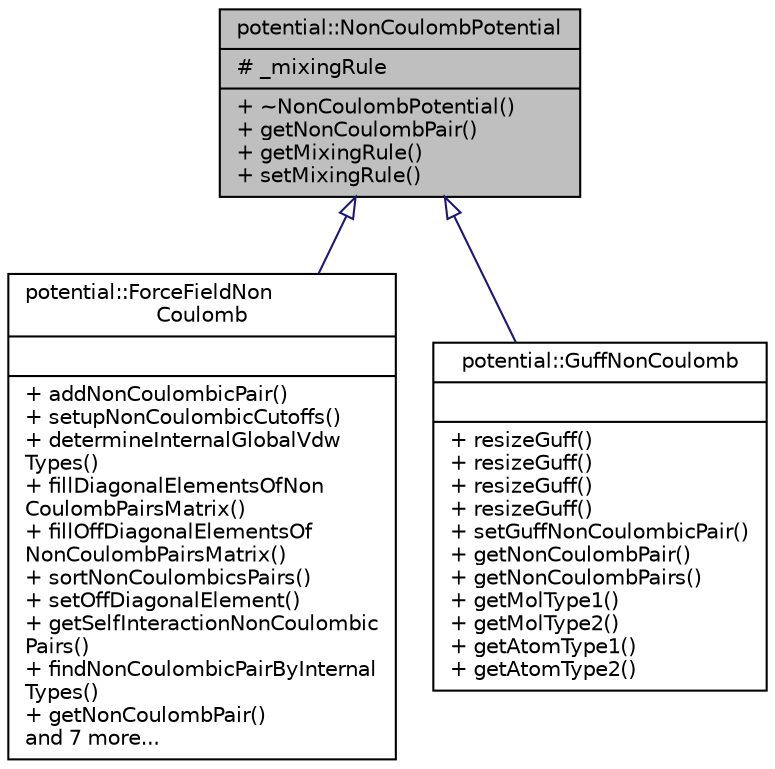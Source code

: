 digraph "potential::NonCoulombPotential"
{
 // LATEX_PDF_SIZE
  edge [fontname="Helvetica",fontsize="10",labelfontname="Helvetica",labelfontsize="10"];
  node [fontname="Helvetica",fontsize="10",shape=record];
  Node1 [label="{potential::NonCoulombPotential\n|# _mixingRule\l|+ ~NonCoulombPotential()\l+ getNonCoulombPair()\l+ getMixingRule()\l+ setMixingRule()\l}",height=0.2,width=0.4,color="black", fillcolor="grey75", style="filled", fontcolor="black",tooltip="NonCoulombPotential is a base class for guff as well as force field non coulomb potentials."];
  Node1 -> Node2 [dir="back",color="midnightblue",fontsize="10",style="solid",arrowtail="onormal",fontname="Helvetica"];
  Node2 [label="{potential::ForceFieldNon\lCoulomb\n||+ addNonCoulombicPair()\l+ setupNonCoulombicCutoffs()\l+ determineInternalGlobalVdw\lTypes()\l+ fillDiagonalElementsOfNon\lCoulombPairsMatrix()\l+ fillOffDiagonalElementsOf\lNonCoulombPairsMatrix()\l+ sortNonCoulombicsPairs()\l+ setOffDiagonalElement()\l+ getSelfInteractionNonCoulombic\lPairs()\l+ findNonCoulombicPairByInternal\lTypes()\l+ getNonCoulombPair()\land 7 more...\l}",height=0.2,width=0.4,color="black", fillcolor="white", style="filled",URL="$classpotential_1_1ForceFieldNonCoulomb.html",tooltip=" "];
  Node1 -> Node3 [dir="back",color="midnightblue",fontsize="10",style="solid",arrowtail="onormal",fontname="Helvetica"];
  Node3 [label="{potential::GuffNonCoulomb\n||+ resizeGuff()\l+ resizeGuff()\l+ resizeGuff()\l+ resizeGuff()\l+ setGuffNonCoulombicPair()\l+ getNonCoulombPair()\l+ getNonCoulombPairs()\l+ getMolType1()\l+ getMolType2()\l+ getAtomType1()\l+ getAtomType2()\l}",height=0.2,width=0.4,color="black", fillcolor="white", style="filled",URL="$classpotential_1_1GuffNonCoulomb.html",tooltip="inherits NonCoulombPotential"];
}
